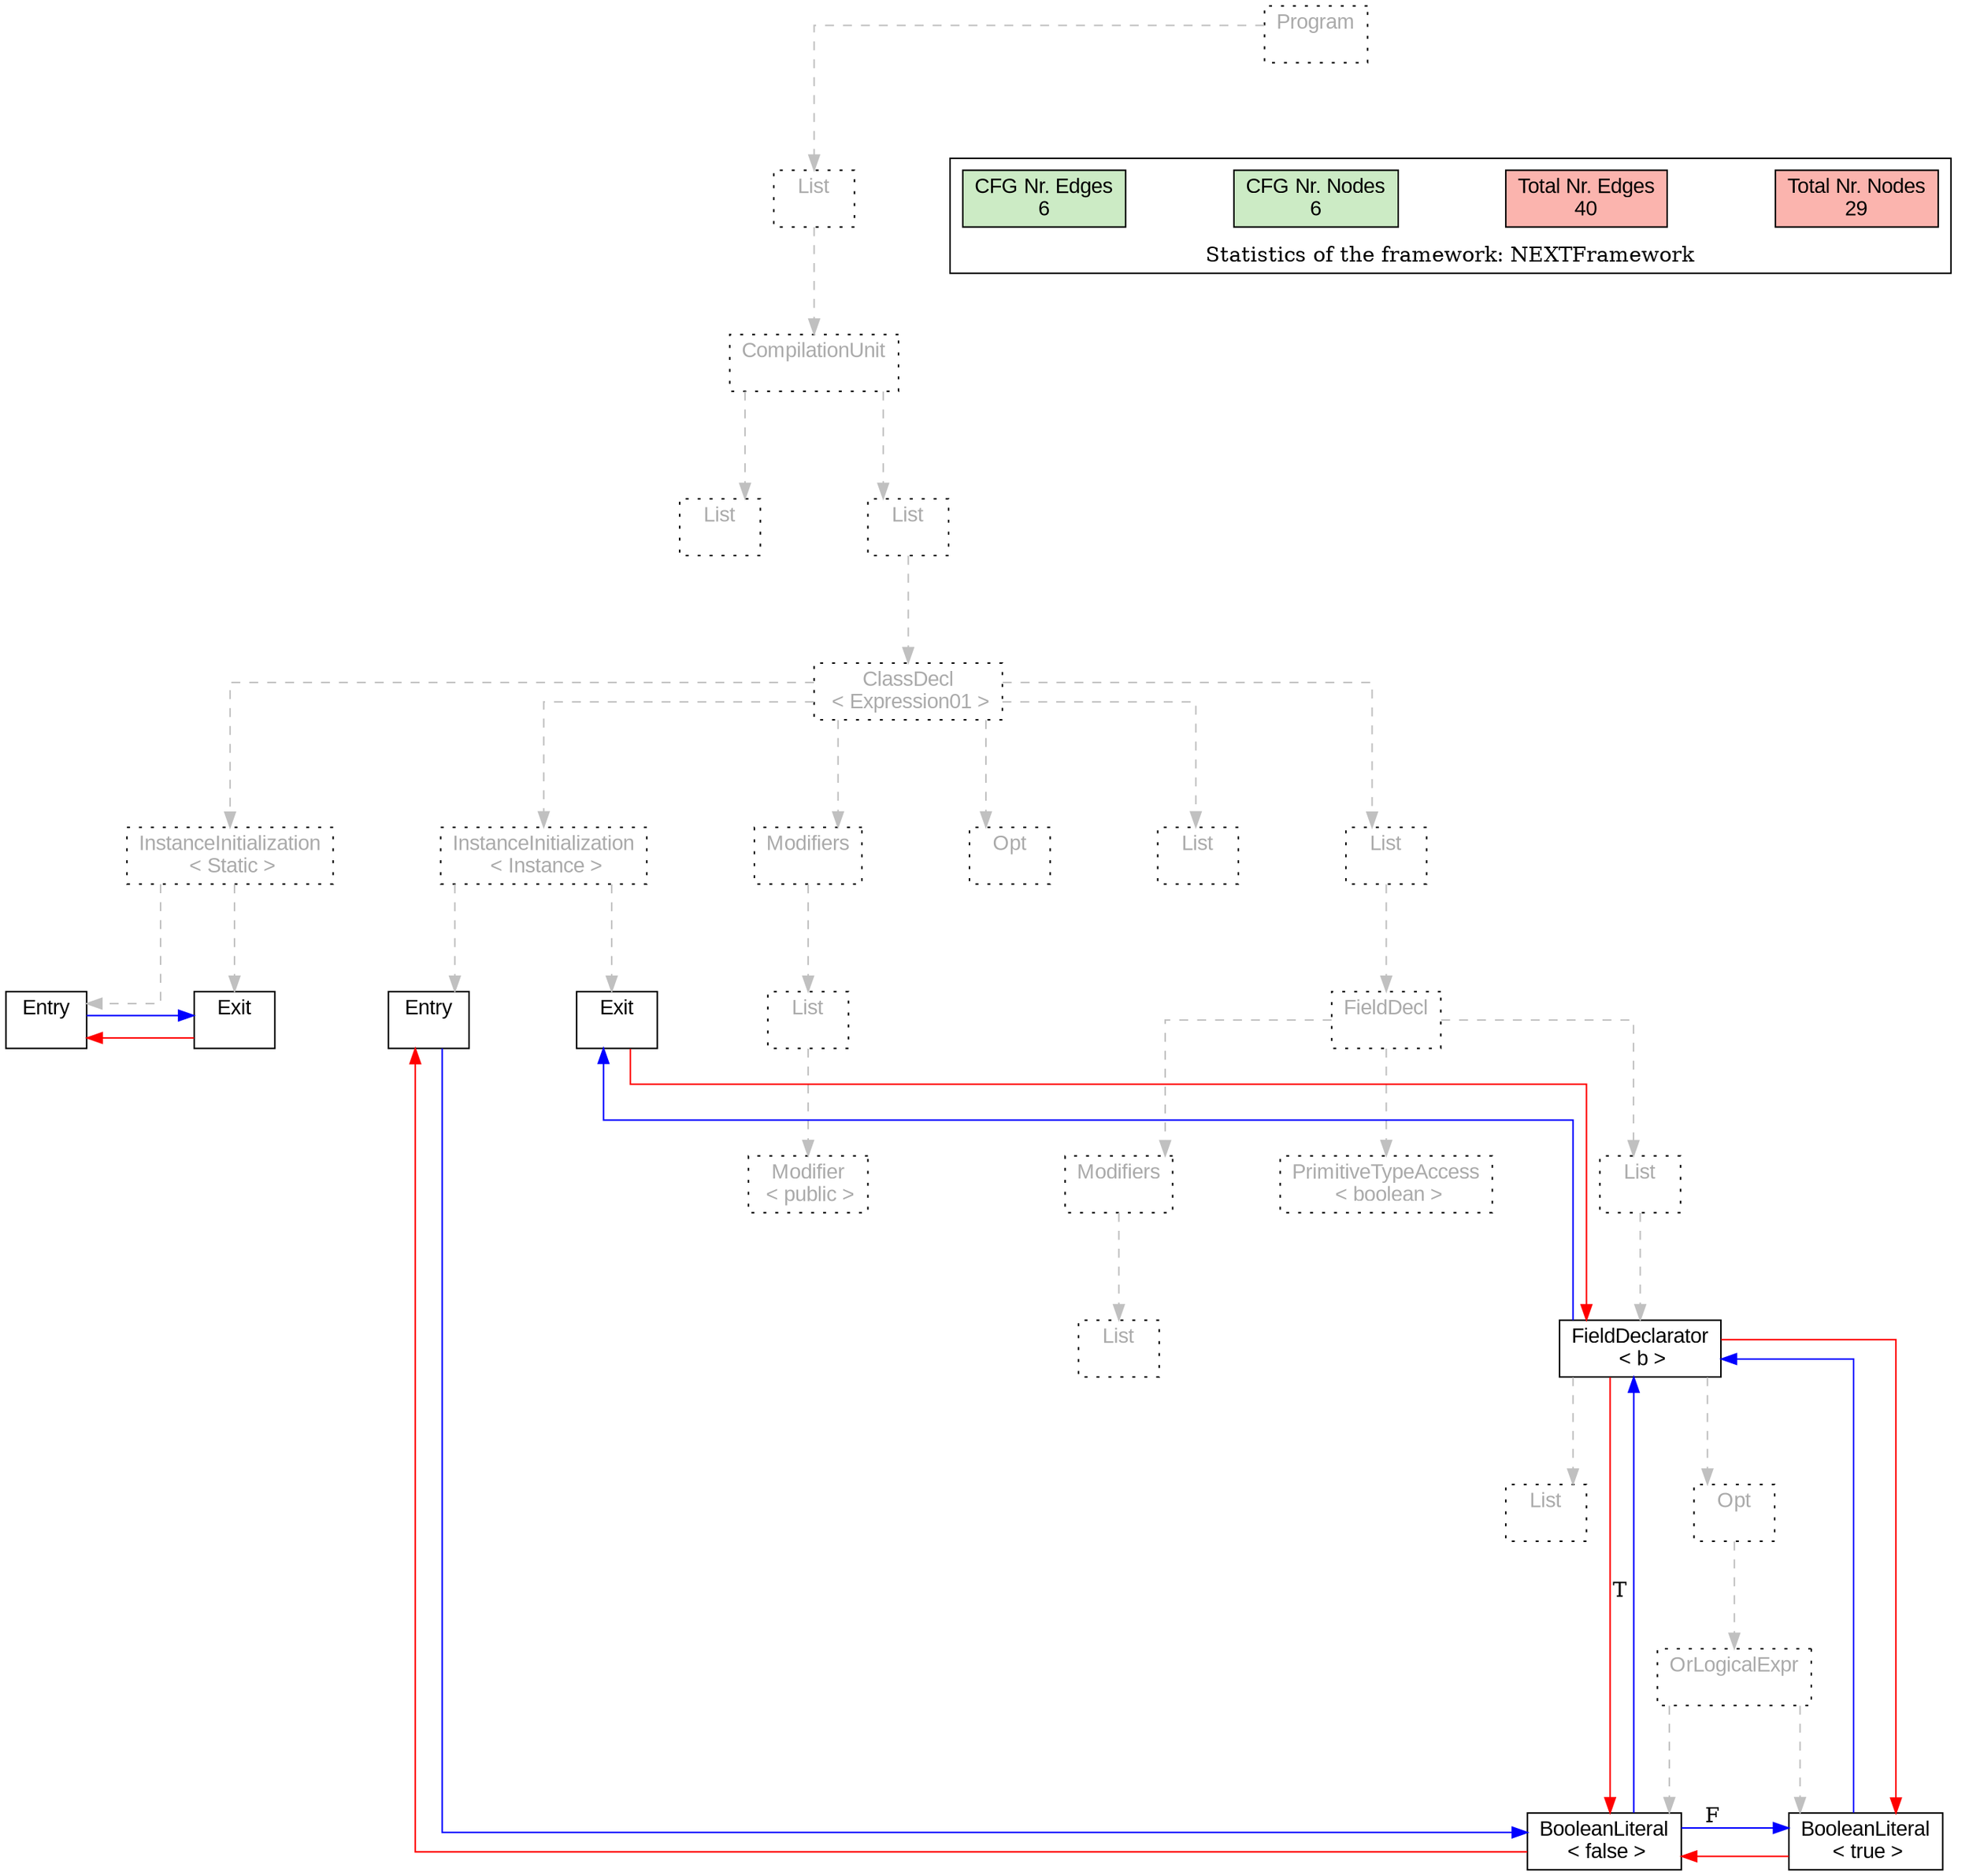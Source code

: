 digraph G {
graph [splines=ortho, nodesep="1", ranksep="1"]
node [shape=rect, fontname=Arial];
{ rank = same; "Program[0]"}
{ rank = same; "List[1]"}
{ rank = same; "CompilationUnit[2]"}
{ rank = same; "List[3]"; "List[4]"}
{ rank = same; "ClassDecl[5]"}
{ rank = same; "Modifiers[22]"; "Opt[25]"; "List[26]"; "List[27]"; "InstanceInitialization[6]"; "InstanceInitialization[14]"}
{ rank = same; "List[23]"; "FieldDecl[28]"; "Entry[7]"; "Exit[8]"; "Entry[15]"; "Exit[16]"}
{ rank = same; "Modifier[24]"; "Modifiers[29]"; "PrimitiveTypeAccess[31]"; "List[32]"}
{ rank = same; "List[30]"; "FieldDeclarator[33]"}
{ rank = same; "List[34]"; "Opt[35]"}
{ rank = same; "OrLogicalExpr[36]"}
{ rank = same; "BooleanLiteral[37]"; "BooleanLiteral[38]"}
"Program[0]" [label="Program\n ", style= dotted   fillcolor="#eeeeee" fontcolor="#aaaaaa"  ]
"List[1]" [label="List\n ", style= dotted   fillcolor="#eeeeee" fontcolor="#aaaaaa"  ]
"CompilationUnit[2]" [label="CompilationUnit\n ", style= dotted   fillcolor="#eeeeee" fontcolor="#aaaaaa"  ]
"List[3]" [label="List\n ", style= dotted   fillcolor="#eeeeee" fontcolor="#aaaaaa"  ]
"List[4]" [label="List\n ", style= dotted   fillcolor="#eeeeee" fontcolor="#aaaaaa"  ]
"ClassDecl[5]" [label="ClassDecl\n < Expression01 >", style= dotted   fillcolor="#eeeeee" fontcolor="#aaaaaa"  ]
"Modifiers[22]" [label="Modifiers\n ", style= dotted   fillcolor="#eeeeee" fontcolor="#aaaaaa"  ]
"List[23]" [label="List\n ", style= dotted   fillcolor="#eeeeee" fontcolor="#aaaaaa"  ]
"Modifier[24]" [label="Modifier\n < public >", style= dotted   fillcolor="#eeeeee" fontcolor="#aaaaaa"  ]
"Opt[25]" [label="Opt\n ", style= dotted   fillcolor="#eeeeee" fontcolor="#aaaaaa"  ]
"List[26]" [label="List\n ", style= dotted   fillcolor="#eeeeee" fontcolor="#aaaaaa"  ]
"List[27]" [label="List\n ", style= dotted   fillcolor="#eeeeee" fontcolor="#aaaaaa"  ]
"FieldDecl[28]" [label="FieldDecl\n ", style= dotted   fillcolor="#eeeeee" fontcolor="#aaaaaa"  ]
"Modifiers[29]" [label="Modifiers\n ", style= dotted   fillcolor="#eeeeee" fontcolor="#aaaaaa"  ]
"List[30]" [label="List\n ", style= dotted   fillcolor="#eeeeee" fontcolor="#aaaaaa"  ]
"PrimitiveTypeAccess[31]" [label="PrimitiveTypeAccess\n < boolean >", style= dotted   fillcolor="#eeeeee" fontcolor="#aaaaaa"  ]
"List[32]" [label="List\n ", style= dotted   fillcolor="#eeeeee" fontcolor="#aaaaaa"  ]
"FieldDeclarator[33]" [label="FieldDeclarator\n < b >", fillcolor=white   style=filled  ]
"List[34]" [label="List\n ", style= dotted   fillcolor="#eeeeee" fontcolor="#aaaaaa"  ]
"Opt[35]" [label="Opt\n ", style= dotted   fillcolor="#eeeeee" fontcolor="#aaaaaa"  ]
"OrLogicalExpr[36]" [label="OrLogicalExpr\n ", style= dotted   fillcolor="#eeeeee" fontcolor="#aaaaaa"  ]
"BooleanLiteral[37]" [label="BooleanLiteral\n < false >", fillcolor=white   style=filled  ]
"BooleanLiteral[38]" [label="BooleanLiteral\n < true >", fillcolor=white   style=filled  ]
"InstanceInitialization[6]" [label="InstanceInitialization\n < Instance >", style= dotted   fillcolor="#eeeeee" fontcolor="#aaaaaa"  ]
"Entry[7]" [label="Entry\n ", fillcolor=white   style=filled  ]
"Exit[8]" [label="Exit\n ", fillcolor=white   style=filled  ]
"InstanceInitialization[14]" [label="InstanceInitialization\n < Static >", style= dotted   fillcolor="#eeeeee" fontcolor="#aaaaaa"  ]
"Entry[15]" [label="Entry\n ", fillcolor=white   style=filled  ]
"Exit[16]" [label="Exit\n ", fillcolor=white   style=filled  ]
"CompilationUnit[2]" -> "List[3]" [style=dashed, color=gray]
"List[23]" -> "Modifier[24]" [style=dashed, color=gray]
"Modifiers[22]" -> "List[23]" [style=dashed, color=gray]
"ClassDecl[5]" -> "Modifiers[22]" [style=dashed, color=gray]
"ClassDecl[5]" -> "Opt[25]" [style=dashed, color=gray]
"ClassDecl[5]" -> "List[26]" [style=dashed, color=gray]
"Modifiers[29]" -> "List[30]" [style=dashed, color=gray]
"FieldDecl[28]" -> "Modifiers[29]" [style=dashed, color=gray]
"FieldDecl[28]" -> "PrimitiveTypeAccess[31]" [style=dashed, color=gray]
"FieldDeclarator[33]" -> "List[34]" [style=dashed, color=gray]
"OrLogicalExpr[36]" -> "BooleanLiteral[37]" [style=dashed, color=gray]
"OrLogicalExpr[36]" -> "BooleanLiteral[38]" [style=dashed, color=gray]
"Opt[35]" -> "OrLogicalExpr[36]" [style=dashed, color=gray]
"FieldDeclarator[33]" -> "Opt[35]" [style=dashed, color=gray]
"List[32]" -> "FieldDeclarator[33]" [style=dashed, color=gray]
"FieldDecl[28]" -> "List[32]" [style=dashed, color=gray]
"List[27]" -> "FieldDecl[28]" [style=dashed, color=gray]
"ClassDecl[5]" -> "List[27]" [style=dashed, color=gray]
"InstanceInitialization[6]" -> "Entry[7]" [style=dashed, color=gray]
"InstanceInitialization[6]" -> "Exit[8]" [style=dashed, color=gray]
"InstanceInitialization[14]" -> "Entry[15]" [style=dashed, color=gray]
"InstanceInitialization[14]" -> "Exit[16]" [style=dashed, color=gray]
"ClassDecl[5]" -> "InstanceInitialization[6]" [style=dashed, color=gray]
"ClassDecl[5]" -> "InstanceInitialization[14]" [style=dashed, color=gray]
"List[4]" -> "ClassDecl[5]" [style=dashed, color=gray]
"CompilationUnit[2]" -> "List[4]" [style=dashed, color=gray]
"List[1]" -> "CompilationUnit[2]" [style=dashed, color=gray]
"Program[0]" -> "List[1]" [style=dashed, color=gray]
"Exit[16]" -> "Entry[15]" [color=red, constraint=false]
"Entry[15]" -> "Exit[16]" [color=blue, constraint=false, xlabel=" "] 
"Exit[8]" -> "FieldDeclarator[33]" [color=red, constraint=false]
"FieldDeclarator[33]" -> "Exit[8]" [color=blue, constraint=false, xlabel=" "] 
"FieldDeclarator[33]" -> "BooleanLiteral[37]" [color=red, constraint=false]
"FieldDeclarator[33]" -> "BooleanLiteral[38]" [color=red, constraint=false]
"BooleanLiteral[38]" -> "FieldDeclarator[33]" [color=blue, constraint=false, xlabel=" "] 
"BooleanLiteral[38]" -> "BooleanLiteral[37]" [color=red, constraint=false]
"BooleanLiteral[37]" -> "FieldDeclarator[33]" [color=blue, constraint=false, xlabel="T "] 
"BooleanLiteral[37]" -> "BooleanLiteral[38]" [color=blue, constraint=false, xlabel="F "] 
"BooleanLiteral[37]" -> "Entry[7]" [color=red, constraint=false]
"Entry[7]" -> "BooleanLiteral[37]" [color=blue, constraint=false, xlabel=" "] 
"List[3]" -> "List[4]" [style=invis]
"InstanceInitialization[14]" -> "InstanceInitialization[6]" -> "Modifiers[22]" -> "Opt[25]" -> "List[26]" -> "List[27]" [style=invis]
"Modifiers[29]" -> "PrimitiveTypeAccess[31]" -> "List[32]" [style=invis]
"List[34]" -> "Opt[35]" [style=invis]
"BooleanLiteral[37]" -> "BooleanLiteral[38]" [style=invis]
"Entry[7]" -> "Exit[8]" [style=invis]
"Entry[15]" -> "Exit[16]" [style=invis]

subgraph cluster_legend {
{node [style=filled, fillcolor=1, colorscheme="pastel13"]
Nodes [label="Total Nr. Nodes
29", fillcolor=1]
Edges [label="Total Nr. Edges
40", fillcolor=1]
NodesCFG [label="CFG Nr. Nodes
6", fillcolor=3]
EdgesCFG [label="CFG Nr. Edges
6", fillcolor=3]
Nodes-> "Program[0]" -> NodesCFG  [style="invis"]
Edges -> "Program[0]" ->EdgesCFG [style="invis"]}
label = "Statistics of the framework: NEXTFramework"
style="solid"
ranksep=0.05
nodesep=0.01
labelloc = b
len=2
}}